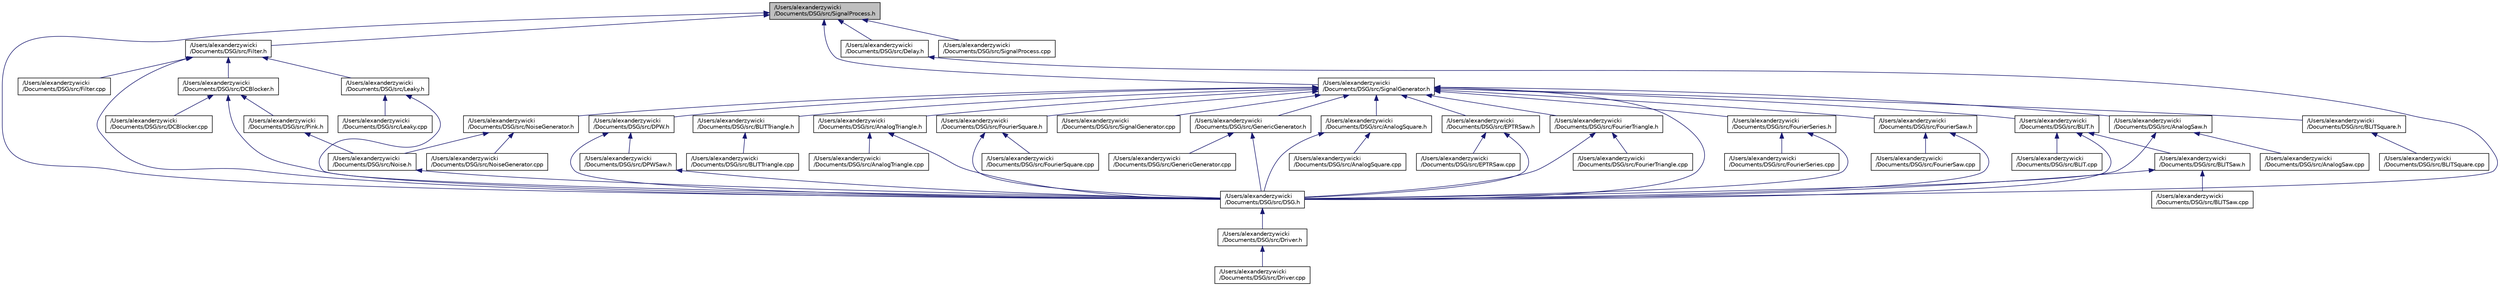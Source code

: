 digraph "/Users/alexanderzywicki/Documents/DSG/src/SignalProcess.h"
{
  edge [fontname="Helvetica",fontsize="10",labelfontname="Helvetica",labelfontsize="10"];
  node [fontname="Helvetica",fontsize="10",shape=record];
  Node1 [label="/Users/alexanderzywicki\l/Documents/DSG/src/SignalProcess.h",height=0.2,width=0.4,color="black", fillcolor="grey75", style="filled", fontcolor="black"];
  Node1 -> Node2 [dir="back",color="midnightblue",fontsize="10",style="solid",fontname="Helvetica"];
  Node2 [label="/Users/alexanderzywicki\l/Documents/DSG/src/SignalGenerator.h",height=0.2,width=0.4,color="black", fillcolor="white", style="filled",URL="$_signal_generator_8h.html"];
  Node2 -> Node3 [dir="back",color="midnightblue",fontsize="10",style="solid",fontname="Helvetica"];
  Node3 [label="/Users/alexanderzywicki\l/Documents/DSG/src/AnalogSaw.h",height=0.2,width=0.4,color="black", fillcolor="white", style="filled",URL="$_analog_saw_8h.html"];
  Node3 -> Node4 [dir="back",color="midnightblue",fontsize="10",style="solid",fontname="Helvetica"];
  Node4 [label="/Users/alexanderzywicki\l/Documents/DSG/src/AnalogSaw.cpp",height=0.2,width=0.4,color="black", fillcolor="white", style="filled",URL="$_analog_saw_8cpp.html"];
  Node3 -> Node5 [dir="back",color="midnightblue",fontsize="10",style="solid",fontname="Helvetica"];
  Node5 [label="/Users/alexanderzywicki\l/Documents/DSG/src/DSG.h",height=0.2,width=0.4,color="black", fillcolor="white", style="filled",URL="$_d_s_g_8h.html"];
  Node5 -> Node6 [dir="back",color="midnightblue",fontsize="10",style="solid",fontname="Helvetica"];
  Node6 [label="/Users/alexanderzywicki\l/Documents/DSG/src/Driver.h",height=0.2,width=0.4,color="black", fillcolor="white", style="filled",URL="$_driver_8h.html"];
  Node6 -> Node7 [dir="back",color="midnightblue",fontsize="10",style="solid",fontname="Helvetica"];
  Node7 [label="/Users/alexanderzywicki\l/Documents/DSG/src/Driver.cpp",height=0.2,width=0.4,color="black", fillcolor="white", style="filled",URL="$_driver_8cpp.html"];
  Node2 -> Node8 [dir="back",color="midnightblue",fontsize="10",style="solid",fontname="Helvetica"];
  Node8 [label="/Users/alexanderzywicki\l/Documents/DSG/src/AnalogSquare.h",height=0.2,width=0.4,color="black", fillcolor="white", style="filled",URL="$_analog_square_8h.html"];
  Node8 -> Node9 [dir="back",color="midnightblue",fontsize="10",style="solid",fontname="Helvetica"];
  Node9 [label="/Users/alexanderzywicki\l/Documents/DSG/src/AnalogSquare.cpp",height=0.2,width=0.4,color="black", fillcolor="white", style="filled",URL="$_analog_square_8cpp.html"];
  Node8 -> Node5 [dir="back",color="midnightblue",fontsize="10",style="solid",fontname="Helvetica"];
  Node2 -> Node10 [dir="back",color="midnightblue",fontsize="10",style="solid",fontname="Helvetica"];
  Node10 [label="/Users/alexanderzywicki\l/Documents/DSG/src/AnalogTriangle.h",height=0.2,width=0.4,color="black", fillcolor="white", style="filled",URL="$_analog_triangle_8h.html"];
  Node10 -> Node11 [dir="back",color="midnightblue",fontsize="10",style="solid",fontname="Helvetica"];
  Node11 [label="/Users/alexanderzywicki\l/Documents/DSG/src/AnalogTriangle.cpp",height=0.2,width=0.4,color="black", fillcolor="white", style="filled",URL="$_analog_triangle_8cpp.html"];
  Node10 -> Node5 [dir="back",color="midnightblue",fontsize="10",style="solid",fontname="Helvetica"];
  Node2 -> Node12 [dir="back",color="midnightblue",fontsize="10",style="solid",fontname="Helvetica"];
  Node12 [label="/Users/alexanderzywicki\l/Documents/DSG/src/BLIT.h",height=0.2,width=0.4,color="black", fillcolor="white", style="filled",URL="$_b_l_i_t_8h.html"];
  Node12 -> Node13 [dir="back",color="midnightblue",fontsize="10",style="solid",fontname="Helvetica"];
  Node13 [label="/Users/alexanderzywicki\l/Documents/DSG/src/BLIT.cpp",height=0.2,width=0.4,color="black", fillcolor="white", style="filled",URL="$_b_l_i_t_8cpp.html"];
  Node12 -> Node14 [dir="back",color="midnightblue",fontsize="10",style="solid",fontname="Helvetica"];
  Node14 [label="/Users/alexanderzywicki\l/Documents/DSG/src/BLITSaw.h",height=0.2,width=0.4,color="black", fillcolor="white", style="filled",URL="$_b_l_i_t_saw_8h.html"];
  Node14 -> Node15 [dir="back",color="midnightblue",fontsize="10",style="solid",fontname="Helvetica"];
  Node15 [label="/Users/alexanderzywicki\l/Documents/DSG/src/BLITSaw.cpp",height=0.2,width=0.4,color="black", fillcolor="white", style="filled",URL="$_b_l_i_t_saw_8cpp.html"];
  Node14 -> Node5 [dir="back",color="midnightblue",fontsize="10",style="solid",fontname="Helvetica"];
  Node12 -> Node5 [dir="back",color="midnightblue",fontsize="10",style="solid",fontname="Helvetica"];
  Node2 -> Node16 [dir="back",color="midnightblue",fontsize="10",style="solid",fontname="Helvetica"];
  Node16 [label="/Users/alexanderzywicki\l/Documents/DSG/src/BLITSquare.h",height=0.2,width=0.4,color="black", fillcolor="white", style="filled",URL="$_b_l_i_t_square_8h.html"];
  Node16 -> Node17 [dir="back",color="midnightblue",fontsize="10",style="solid",fontname="Helvetica"];
  Node17 [label="/Users/alexanderzywicki\l/Documents/DSG/src/BLITSquare.cpp",height=0.2,width=0.4,color="black", fillcolor="white", style="filled",URL="$_b_l_i_t_square_8cpp.html"];
  Node2 -> Node18 [dir="back",color="midnightblue",fontsize="10",style="solid",fontname="Helvetica"];
  Node18 [label="/Users/alexanderzywicki\l/Documents/DSG/src/BLITTriangle.h",height=0.2,width=0.4,color="black", fillcolor="white", style="filled",URL="$_b_l_i_t_triangle_8h.html"];
  Node18 -> Node19 [dir="back",color="midnightblue",fontsize="10",style="solid",fontname="Helvetica"];
  Node19 [label="/Users/alexanderzywicki\l/Documents/DSG/src/BLITTriangle.cpp",height=0.2,width=0.4,color="black", fillcolor="white", style="filled",URL="$_b_l_i_t_triangle_8cpp.html"];
  Node2 -> Node20 [dir="back",color="midnightblue",fontsize="10",style="solid",fontname="Helvetica"];
  Node20 [label="/Users/alexanderzywicki\l/Documents/DSG/src/DPW.h",height=0.2,width=0.4,color="black", fillcolor="white", style="filled",URL="$_d_p_w_8h.html"];
  Node20 -> Node21 [dir="back",color="midnightblue",fontsize="10",style="solid",fontname="Helvetica"];
  Node21 [label="/Users/alexanderzywicki\l/Documents/DSG/src/DPWSaw.h",height=0.2,width=0.4,color="black", fillcolor="white", style="filled",URL="$_d_p_w_saw_8h.html"];
  Node21 -> Node5 [dir="back",color="midnightblue",fontsize="10",style="solid",fontname="Helvetica"];
  Node20 -> Node5 [dir="back",color="midnightblue",fontsize="10",style="solid",fontname="Helvetica"];
  Node2 -> Node5 [dir="back",color="midnightblue",fontsize="10",style="solid",fontname="Helvetica"];
  Node2 -> Node22 [dir="back",color="midnightblue",fontsize="10",style="solid",fontname="Helvetica"];
  Node22 [label="/Users/alexanderzywicki\l/Documents/DSG/src/GenericGenerator.h",height=0.2,width=0.4,color="black", fillcolor="white", style="filled",URL="$_generic_generator_8h.html"];
  Node22 -> Node5 [dir="back",color="midnightblue",fontsize="10",style="solid",fontname="Helvetica"];
  Node22 -> Node23 [dir="back",color="midnightblue",fontsize="10",style="solid",fontname="Helvetica"];
  Node23 [label="/Users/alexanderzywicki\l/Documents/DSG/src/GenericGenerator.cpp",height=0.2,width=0.4,color="black", fillcolor="white", style="filled",URL="$_generic_generator_8cpp.html"];
  Node2 -> Node24 [dir="back",color="midnightblue",fontsize="10",style="solid",fontname="Helvetica"];
  Node24 [label="/Users/alexanderzywicki\l/Documents/DSG/src/FourierSeries.h",height=0.2,width=0.4,color="black", fillcolor="white", style="filled",URL="$_fourier_series_8h.html"];
  Node24 -> Node5 [dir="back",color="midnightblue",fontsize="10",style="solid",fontname="Helvetica"];
  Node24 -> Node25 [dir="back",color="midnightblue",fontsize="10",style="solid",fontname="Helvetica"];
  Node25 [label="/Users/alexanderzywicki\l/Documents/DSG/src/FourierSeries.cpp",height=0.2,width=0.4,color="black", fillcolor="white", style="filled",URL="$_fourier_series_8cpp.html"];
  Node2 -> Node26 [dir="back",color="midnightblue",fontsize="10",style="solid",fontname="Helvetica"];
  Node26 [label="/Users/alexanderzywicki\l/Documents/DSG/src/FourierSaw.h",height=0.2,width=0.4,color="black", fillcolor="white", style="filled",URL="$_fourier_saw_8h.html"];
  Node26 -> Node5 [dir="back",color="midnightblue",fontsize="10",style="solid",fontname="Helvetica"];
  Node26 -> Node27 [dir="back",color="midnightblue",fontsize="10",style="solid",fontname="Helvetica"];
  Node27 [label="/Users/alexanderzywicki\l/Documents/DSG/src/FourierSaw.cpp",height=0.2,width=0.4,color="black", fillcolor="white", style="filled",URL="$_fourier_saw_8cpp.html"];
  Node2 -> Node28 [dir="back",color="midnightblue",fontsize="10",style="solid",fontname="Helvetica"];
  Node28 [label="/Users/alexanderzywicki\l/Documents/DSG/src/FourierSquare.h",height=0.2,width=0.4,color="black", fillcolor="white", style="filled",URL="$_fourier_square_8h.html"];
  Node28 -> Node5 [dir="back",color="midnightblue",fontsize="10",style="solid",fontname="Helvetica"];
  Node28 -> Node29 [dir="back",color="midnightblue",fontsize="10",style="solid",fontname="Helvetica"];
  Node29 [label="/Users/alexanderzywicki\l/Documents/DSG/src/FourierSquare.cpp",height=0.2,width=0.4,color="black", fillcolor="white", style="filled",URL="$_fourier_square_8cpp.html"];
  Node2 -> Node30 [dir="back",color="midnightblue",fontsize="10",style="solid",fontname="Helvetica"];
  Node30 [label="/Users/alexanderzywicki\l/Documents/DSG/src/FourierTriangle.h",height=0.2,width=0.4,color="black", fillcolor="white", style="filled",URL="$_fourier_triangle_8h.html"];
  Node30 -> Node5 [dir="back",color="midnightblue",fontsize="10",style="solid",fontname="Helvetica"];
  Node30 -> Node31 [dir="back",color="midnightblue",fontsize="10",style="solid",fontname="Helvetica"];
  Node31 [label="/Users/alexanderzywicki\l/Documents/DSG/src/FourierTriangle.cpp",height=0.2,width=0.4,color="black", fillcolor="white", style="filled",URL="$_fourier_triangle_8cpp.html"];
  Node2 -> Node32 [dir="back",color="midnightblue",fontsize="10",style="solid",fontname="Helvetica"];
  Node32 [label="/Users/alexanderzywicki\l/Documents/DSG/src/EPTRSaw.h",height=0.2,width=0.4,color="black", fillcolor="white", style="filled",URL="$_e_p_t_r_saw_8h.html"];
  Node32 -> Node5 [dir="back",color="midnightblue",fontsize="10",style="solid",fontname="Helvetica"];
  Node32 -> Node33 [dir="back",color="midnightblue",fontsize="10",style="solid",fontname="Helvetica"];
  Node33 [label="/Users/alexanderzywicki\l/Documents/DSG/src/EPTRSaw.cpp",height=0.2,width=0.4,color="black", fillcolor="white", style="filled",URL="$_e_p_t_r_saw_8cpp.html"];
  Node2 -> Node34 [dir="back",color="midnightblue",fontsize="10",style="solid",fontname="Helvetica"];
  Node34 [label="/Users/alexanderzywicki\l/Documents/DSG/src/NoiseGenerator.h",height=0.2,width=0.4,color="black", fillcolor="white", style="filled",URL="$_noise_generator_8h.html"];
  Node34 -> Node35 [dir="back",color="midnightblue",fontsize="10",style="solid",fontname="Helvetica"];
  Node35 [label="/Users/alexanderzywicki\l/Documents/DSG/src/Noise.h",height=0.2,width=0.4,color="black", fillcolor="white", style="filled",URL="$_noise_8h.html"];
  Node35 -> Node5 [dir="back",color="midnightblue",fontsize="10",style="solid",fontname="Helvetica"];
  Node34 -> Node36 [dir="back",color="midnightblue",fontsize="10",style="solid",fontname="Helvetica"];
  Node36 [label="/Users/alexanderzywicki\l/Documents/DSG/src/NoiseGenerator.cpp",height=0.2,width=0.4,color="black", fillcolor="white", style="filled",URL="$_noise_generator_8cpp.html"];
  Node2 -> Node37 [dir="back",color="midnightblue",fontsize="10",style="solid",fontname="Helvetica"];
  Node37 [label="/Users/alexanderzywicki\l/Documents/DSG/src/SignalGenerator.cpp",height=0.2,width=0.4,color="black", fillcolor="white", style="filled",URL="$_signal_generator_8cpp.html"];
  Node1 -> Node38 [dir="back",color="midnightblue",fontsize="10",style="solid",fontname="Helvetica"];
  Node38 [label="/Users/alexanderzywicki\l/Documents/DSG/src/Filter.h",height=0.2,width=0.4,color="black", fillcolor="white", style="filled",URL="$_filter_8h.html"];
  Node38 -> Node39 [dir="back",color="midnightblue",fontsize="10",style="solid",fontname="Helvetica"];
  Node39 [label="/Users/alexanderzywicki\l/Documents/DSG/src/DCBlocker.h",height=0.2,width=0.4,color="black", fillcolor="white", style="filled",URL="$_d_c_blocker_8h.html"];
  Node39 -> Node40 [dir="back",color="midnightblue",fontsize="10",style="solid",fontname="Helvetica"];
  Node40 [label="/Users/alexanderzywicki\l/Documents/DSG/src/DCBlocker.cpp",height=0.2,width=0.4,color="black", fillcolor="white", style="filled",URL="$_d_c_blocker_8cpp.html"];
  Node39 -> Node41 [dir="back",color="midnightblue",fontsize="10",style="solid",fontname="Helvetica"];
  Node41 [label="/Users/alexanderzywicki\l/Documents/DSG/src/Pink.h",height=0.2,width=0.4,color="black", fillcolor="white", style="filled",URL="$_pink_8h.html"];
  Node41 -> Node35 [dir="back",color="midnightblue",fontsize="10",style="solid",fontname="Helvetica"];
  Node39 -> Node5 [dir="back",color="midnightblue",fontsize="10",style="solid",fontname="Helvetica"];
  Node38 -> Node5 [dir="back",color="midnightblue",fontsize="10",style="solid",fontname="Helvetica"];
  Node38 -> Node42 [dir="back",color="midnightblue",fontsize="10",style="solid",fontname="Helvetica"];
  Node42 [label="/Users/alexanderzywicki\l/Documents/DSG/src/Leaky.h",height=0.2,width=0.4,color="black", fillcolor="white", style="filled",URL="$_leaky_8h.html"];
  Node42 -> Node5 [dir="back",color="midnightblue",fontsize="10",style="solid",fontname="Helvetica"];
  Node42 -> Node43 [dir="back",color="midnightblue",fontsize="10",style="solid",fontname="Helvetica"];
  Node43 [label="/Users/alexanderzywicki\l/Documents/DSG/src/Leaky.cpp",height=0.2,width=0.4,color="black", fillcolor="white", style="filled",URL="$_leaky_8cpp.html"];
  Node38 -> Node44 [dir="back",color="midnightblue",fontsize="10",style="solid",fontname="Helvetica"];
  Node44 [label="/Users/alexanderzywicki\l/Documents/DSG/src/Filter.cpp",height=0.2,width=0.4,color="black", fillcolor="white", style="filled",URL="$_filter_8cpp.html"];
  Node1 -> Node45 [dir="back",color="midnightblue",fontsize="10",style="solid",fontname="Helvetica"];
  Node45 [label="/Users/alexanderzywicki\l/Documents/DSG/src/Delay.h",height=0.2,width=0.4,color="black", fillcolor="white", style="filled",URL="$_delay_8h.html"];
  Node45 -> Node5 [dir="back",color="midnightblue",fontsize="10",style="solid",fontname="Helvetica"];
  Node1 -> Node5 [dir="back",color="midnightblue",fontsize="10",style="solid",fontname="Helvetica"];
  Node1 -> Node46 [dir="back",color="midnightblue",fontsize="10",style="solid",fontname="Helvetica"];
  Node46 [label="/Users/alexanderzywicki\l/Documents/DSG/src/SignalProcess.cpp",height=0.2,width=0.4,color="black", fillcolor="white", style="filled",URL="$_signal_process_8cpp.html"];
}
